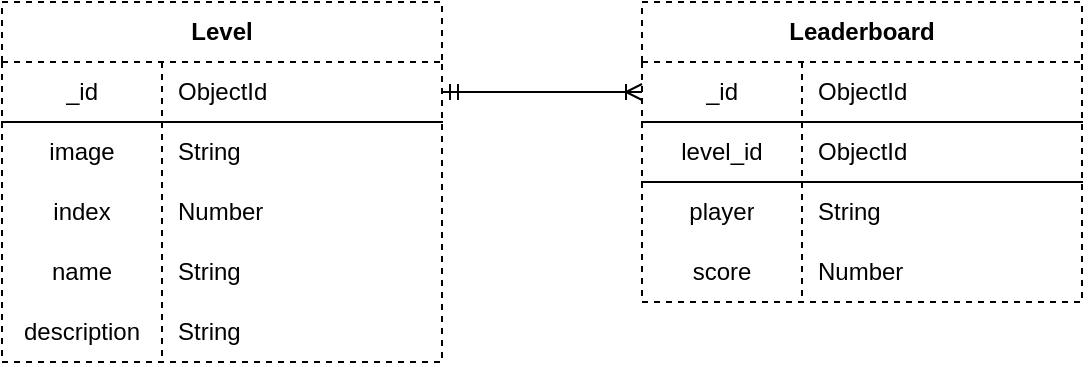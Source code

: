 <mxfile version="13.5.4" type="device"><diagram name="Page-1" id="e56a1550-8fbb-45ad-956c-1786394a9013"><mxGraphModel dx="981" dy="483" grid="1" gridSize="10" guides="1" tooltips="1" connect="1" arrows="1" fold="1" page="1" pageScale="1" pageWidth="1100" pageHeight="850" background="#ffffff" math="0" shadow="0"><root><mxCell id="0"/><mxCell id="1" parent="0"/><mxCell id="JpMkPjZfTMQjlUs1SEf9-29" value="Level" style="shape=table;html=1;whiteSpace=wrap;startSize=30;container=1;collapsible=0;childLayout=tableLayout;fixedRows=1;rowLines=0;fontStyle=1;align=center;dashed=1;" vertex="1" parent="1"><mxGeometry x="100" y="150" width="220" height="180" as="geometry"/></mxCell><mxCell id="JpMkPjZfTMQjlUs1SEf9-30" value="" style="shape=partialRectangle;html=1;whiteSpace=wrap;collapsible=0;dropTarget=0;pointerEvents=0;fillColor=none;top=0;left=0;bottom=1;right=0;points=[[0,0.5],[1,0.5]];portConstraint=eastwest;" vertex="1" parent="JpMkPjZfTMQjlUs1SEf9-29"><mxGeometry y="30" width="220" height="30" as="geometry"/></mxCell><mxCell id="JpMkPjZfTMQjlUs1SEf9-31" value="_id" style="shape=partialRectangle;html=1;whiteSpace=wrap;connectable=0;fillColor=none;top=0;left=0;bottom=0;right=0;overflow=hidden;" vertex="1" parent="JpMkPjZfTMQjlUs1SEf9-30"><mxGeometry width="80" height="30" as="geometry"/></mxCell><mxCell id="JpMkPjZfTMQjlUs1SEf9-32" value="ObjectId" style="shape=partialRectangle;html=1;whiteSpace=wrap;connectable=0;fillColor=none;top=0;left=0;bottom=0;right=0;align=left;spacingLeft=6;overflow=hidden;" vertex="1" parent="JpMkPjZfTMQjlUs1SEf9-30"><mxGeometry x="80" width="140" height="30" as="geometry"/></mxCell><mxCell id="JpMkPjZfTMQjlUs1SEf9-33" value="" style="shape=partialRectangle;html=1;whiteSpace=wrap;collapsible=0;dropTarget=0;pointerEvents=0;fillColor=none;top=0;left=0;bottom=0;right=0;points=[[0,0.5],[1,0.5]];portConstraint=eastwest;" vertex="1" parent="JpMkPjZfTMQjlUs1SEf9-29"><mxGeometry y="60" width="220" height="30" as="geometry"/></mxCell><mxCell id="JpMkPjZfTMQjlUs1SEf9-34" value="image" style="shape=partialRectangle;html=1;whiteSpace=wrap;connectable=0;fillColor=none;top=0;left=0;bottom=0;right=0;overflow=hidden;" vertex="1" parent="JpMkPjZfTMQjlUs1SEf9-33"><mxGeometry width="80" height="30" as="geometry"/></mxCell><mxCell id="JpMkPjZfTMQjlUs1SEf9-35" value="String" style="shape=partialRectangle;html=1;whiteSpace=wrap;connectable=0;fillColor=none;top=0;left=0;bottom=0;right=0;align=left;spacingLeft=6;overflow=hidden;" vertex="1" parent="JpMkPjZfTMQjlUs1SEf9-33"><mxGeometry x="80" width="140" height="30" as="geometry"/></mxCell><mxCell id="JpMkPjZfTMQjlUs1SEf9-36" value="" style="shape=partialRectangle;html=1;whiteSpace=wrap;collapsible=0;dropTarget=0;pointerEvents=0;fillColor=none;top=0;left=0;bottom=0;right=0;points=[[0,0.5],[1,0.5]];portConstraint=eastwest;" vertex="1" parent="JpMkPjZfTMQjlUs1SEf9-29"><mxGeometry y="90" width="220" height="30" as="geometry"/></mxCell><mxCell id="JpMkPjZfTMQjlUs1SEf9-37" value="index" style="shape=partialRectangle;html=1;whiteSpace=wrap;connectable=0;fillColor=none;top=0;left=0;bottom=0;right=0;overflow=hidden;" vertex="1" parent="JpMkPjZfTMQjlUs1SEf9-36"><mxGeometry width="80" height="30" as="geometry"/></mxCell><mxCell id="JpMkPjZfTMQjlUs1SEf9-38" value="Number" style="shape=partialRectangle;html=1;whiteSpace=wrap;connectable=0;fillColor=none;top=0;left=0;bottom=0;right=0;align=left;spacingLeft=6;overflow=hidden;" vertex="1" parent="JpMkPjZfTMQjlUs1SEf9-36"><mxGeometry x="80" width="140" height="30" as="geometry"/></mxCell><mxCell id="JpMkPjZfTMQjlUs1SEf9-52" style="shape=partialRectangle;html=1;whiteSpace=wrap;collapsible=0;dropTarget=0;pointerEvents=0;fillColor=none;top=0;left=0;bottom=0;right=0;points=[[0,0.5],[1,0.5]];portConstraint=eastwest;" vertex="1" parent="JpMkPjZfTMQjlUs1SEf9-29"><mxGeometry y="120" width="220" height="30" as="geometry"/></mxCell><mxCell id="JpMkPjZfTMQjlUs1SEf9-53" value="name" style="shape=partialRectangle;html=1;whiteSpace=wrap;connectable=0;fillColor=none;top=0;left=0;bottom=0;right=0;overflow=hidden;" vertex="1" parent="JpMkPjZfTMQjlUs1SEf9-52"><mxGeometry width="80" height="30" as="geometry"/></mxCell><mxCell id="JpMkPjZfTMQjlUs1SEf9-54" value="String" style="shape=partialRectangle;html=1;whiteSpace=wrap;connectable=0;fillColor=none;top=0;left=0;bottom=0;right=0;align=left;spacingLeft=6;overflow=hidden;" vertex="1" parent="JpMkPjZfTMQjlUs1SEf9-52"><mxGeometry x="80" width="140" height="30" as="geometry"/></mxCell><mxCell id="JpMkPjZfTMQjlUs1SEf9-55" style="shape=partialRectangle;html=1;whiteSpace=wrap;collapsible=0;dropTarget=0;pointerEvents=0;fillColor=none;top=0;left=0;bottom=0;right=0;points=[[0,0.5],[1,0.5]];portConstraint=eastwest;" vertex="1" parent="JpMkPjZfTMQjlUs1SEf9-29"><mxGeometry y="150" width="220" height="30" as="geometry"/></mxCell><mxCell id="JpMkPjZfTMQjlUs1SEf9-56" value="description" style="shape=partialRectangle;html=1;whiteSpace=wrap;connectable=0;fillColor=none;top=0;left=0;bottom=0;right=0;overflow=hidden;" vertex="1" parent="JpMkPjZfTMQjlUs1SEf9-55"><mxGeometry width="80" height="30" as="geometry"/></mxCell><mxCell id="JpMkPjZfTMQjlUs1SEf9-57" value="String" style="shape=partialRectangle;html=1;whiteSpace=wrap;connectable=0;fillColor=none;top=0;left=0;bottom=0;right=0;align=left;spacingLeft=6;overflow=hidden;" vertex="1" parent="JpMkPjZfTMQjlUs1SEf9-55"><mxGeometry x="80" width="140" height="30" as="geometry"/></mxCell><mxCell id="JpMkPjZfTMQjlUs1SEf9-61" value="Leaderboard" style="shape=table;html=1;whiteSpace=wrap;startSize=30;container=1;collapsible=0;childLayout=tableLayout;fixedRows=1;rowLines=0;fontStyle=1;align=center;dashed=1;" vertex="1" parent="1"><mxGeometry x="420" y="150" width="220" height="150" as="geometry"/></mxCell><mxCell id="JpMkPjZfTMQjlUs1SEf9-62" value="" style="shape=partialRectangle;html=1;whiteSpace=wrap;collapsible=0;dropTarget=0;pointerEvents=0;fillColor=none;top=0;left=0;bottom=1;right=0;points=[[0,0.5],[1,0.5]];portConstraint=eastwest;" vertex="1" parent="JpMkPjZfTMQjlUs1SEf9-61"><mxGeometry y="30" width="220" height="30" as="geometry"/></mxCell><mxCell id="JpMkPjZfTMQjlUs1SEf9-63" value="_id" style="shape=partialRectangle;html=1;whiteSpace=wrap;connectable=0;fillColor=none;top=0;left=0;bottom=0;right=0;overflow=hidden;" vertex="1" parent="JpMkPjZfTMQjlUs1SEf9-62"><mxGeometry width="80" height="30" as="geometry"/></mxCell><mxCell id="JpMkPjZfTMQjlUs1SEf9-64" value="ObjectId" style="shape=partialRectangle;html=1;whiteSpace=wrap;connectable=0;fillColor=none;top=0;left=0;bottom=0;right=0;align=left;spacingLeft=6;overflow=hidden;" vertex="1" parent="JpMkPjZfTMQjlUs1SEf9-62"><mxGeometry x="80" width="140" height="30" as="geometry"/></mxCell><mxCell id="JpMkPjZfTMQjlUs1SEf9-77" style="shape=partialRectangle;html=1;whiteSpace=wrap;collapsible=0;dropTarget=0;pointerEvents=0;fillColor=none;top=0;left=0;bottom=1;right=0;points=[[0,0.5],[1,0.5]];portConstraint=eastwest;" vertex="1" parent="JpMkPjZfTMQjlUs1SEf9-61"><mxGeometry y="60" width="220" height="30" as="geometry"/></mxCell><mxCell id="JpMkPjZfTMQjlUs1SEf9-78" value="level_id" style="shape=partialRectangle;html=1;whiteSpace=wrap;connectable=0;fillColor=none;top=0;left=0;bottom=0;right=0;overflow=hidden;" vertex="1" parent="JpMkPjZfTMQjlUs1SEf9-77"><mxGeometry width="80" height="30" as="geometry"/></mxCell><mxCell id="JpMkPjZfTMQjlUs1SEf9-79" value="ObjectId" style="shape=partialRectangle;html=1;whiteSpace=wrap;connectable=0;fillColor=none;top=0;left=0;bottom=0;right=0;align=left;spacingLeft=6;overflow=hidden;" vertex="1" parent="JpMkPjZfTMQjlUs1SEf9-77"><mxGeometry x="80" width="140" height="30" as="geometry"/></mxCell><mxCell id="JpMkPjZfTMQjlUs1SEf9-65" value="" style="shape=partialRectangle;html=1;whiteSpace=wrap;collapsible=0;dropTarget=0;pointerEvents=0;fillColor=none;top=0;left=0;bottom=0;right=0;points=[[0,0.5],[1,0.5]];portConstraint=eastwest;" vertex="1" parent="JpMkPjZfTMQjlUs1SEf9-61"><mxGeometry y="90" width="220" height="30" as="geometry"/></mxCell><mxCell id="JpMkPjZfTMQjlUs1SEf9-66" value="player" style="shape=partialRectangle;html=1;whiteSpace=wrap;connectable=0;fillColor=none;top=0;left=0;bottom=0;right=0;overflow=hidden;" vertex="1" parent="JpMkPjZfTMQjlUs1SEf9-65"><mxGeometry width="80" height="30" as="geometry"/></mxCell><mxCell id="JpMkPjZfTMQjlUs1SEf9-67" value="String" style="shape=partialRectangle;html=1;whiteSpace=wrap;connectable=0;fillColor=none;top=0;left=0;bottom=0;right=0;align=left;spacingLeft=6;overflow=hidden;" vertex="1" parent="JpMkPjZfTMQjlUs1SEf9-65"><mxGeometry x="80" width="140" height="30" as="geometry"/></mxCell><mxCell id="JpMkPjZfTMQjlUs1SEf9-68" value="" style="shape=partialRectangle;html=1;whiteSpace=wrap;collapsible=0;dropTarget=0;pointerEvents=0;fillColor=none;top=0;left=0;bottom=0;right=0;points=[[0,0.5],[1,0.5]];portConstraint=eastwest;" vertex="1" parent="JpMkPjZfTMQjlUs1SEf9-61"><mxGeometry y="120" width="220" height="30" as="geometry"/></mxCell><mxCell id="JpMkPjZfTMQjlUs1SEf9-69" value="score" style="shape=partialRectangle;html=1;whiteSpace=wrap;connectable=0;fillColor=none;top=0;left=0;bottom=0;right=0;overflow=hidden;" vertex="1" parent="JpMkPjZfTMQjlUs1SEf9-68"><mxGeometry width="80" height="30" as="geometry"/></mxCell><mxCell id="JpMkPjZfTMQjlUs1SEf9-70" value="Number" style="shape=partialRectangle;html=1;whiteSpace=wrap;connectable=0;fillColor=none;top=0;left=0;bottom=0;right=0;align=left;spacingLeft=6;overflow=hidden;" vertex="1" parent="JpMkPjZfTMQjlUs1SEf9-68"><mxGeometry x="80" width="140" height="30" as="geometry"/></mxCell><mxCell id="JpMkPjZfTMQjlUs1SEf9-81" value="" style="edgeStyle=entityRelationEdgeStyle;fontSize=12;html=1;endArrow=ERoneToMany;startArrow=ERmandOne;" edge="1" parent="1" source="JpMkPjZfTMQjlUs1SEf9-30" target="JpMkPjZfTMQjlUs1SEf9-62"><mxGeometry width="100" height="100" relative="1" as="geometry"><mxPoint x="330" y="320" as="sourcePoint"/><mxPoint x="430" y="220" as="targetPoint"/></mxGeometry></mxCell></root></mxGraphModel></diagram></mxfile>